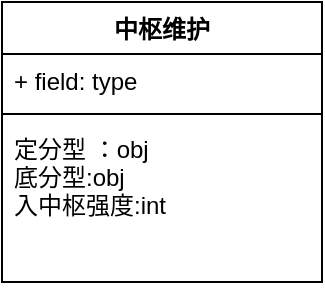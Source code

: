 <mxfile version="14.7.3" type="github">
  <diagram name="Page-1" id="9f46799a-70d6-7492-0946-bef42562c5a5">
    <mxGraphModel dx="1422" dy="794" grid="1" gridSize="10" guides="1" tooltips="1" connect="1" arrows="1" fold="1" page="1" pageScale="1" pageWidth="1100" pageHeight="850" background="none" math="0" shadow="0">
      <root>
        <mxCell id="0" />
        <mxCell id="1" parent="0" />
        <mxCell id="f1JhFibbIq0sgB7gNxz1-1" value="中枢维护" style="swimlane;fontStyle=1;align=center;verticalAlign=top;childLayout=stackLayout;horizontal=1;startSize=26;horizontalStack=0;resizeParent=1;resizeParentMax=0;resizeLast=0;collapsible=1;marginBottom=0;" vertex="1" parent="1">
          <mxGeometry x="340" y="200" width="160" height="140" as="geometry" />
        </mxCell>
        <mxCell id="f1JhFibbIq0sgB7gNxz1-2" value="+ field: type" style="text;strokeColor=none;fillColor=none;align=left;verticalAlign=top;spacingLeft=4;spacingRight=4;overflow=hidden;rotatable=0;points=[[0,0.5],[1,0.5]];portConstraint=eastwest;" vertex="1" parent="f1JhFibbIq0sgB7gNxz1-1">
          <mxGeometry y="26" width="160" height="26" as="geometry" />
        </mxCell>
        <mxCell id="f1JhFibbIq0sgB7gNxz1-3" value="" style="line;strokeWidth=1;fillColor=none;align=left;verticalAlign=middle;spacingTop=-1;spacingLeft=3;spacingRight=3;rotatable=0;labelPosition=right;points=[];portConstraint=eastwest;" vertex="1" parent="f1JhFibbIq0sgB7gNxz1-1">
          <mxGeometry y="52" width="160" height="8" as="geometry" />
        </mxCell>
        <mxCell id="f1JhFibbIq0sgB7gNxz1-4" value="定分型 ：obj&#xa;底分型:obj&#xa;入中枢强度:int" style="text;strokeColor=none;fillColor=none;align=left;verticalAlign=top;spacingLeft=4;spacingRight=4;overflow=hidden;rotatable=0;points=[[0,0.5],[1,0.5]];portConstraint=eastwest;" vertex="1" parent="f1JhFibbIq0sgB7gNxz1-1">
          <mxGeometry y="60" width="160" height="80" as="geometry" />
        </mxCell>
      </root>
    </mxGraphModel>
  </diagram>
</mxfile>
